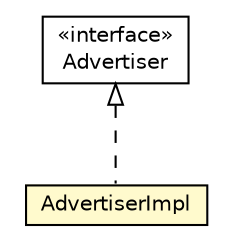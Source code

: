 #!/usr/local/bin/dot
#
# Class diagram 
# Generated by UMLGraph version R5_6-24-gf6e263 (http://www.umlgraph.org/)
#

digraph G {
	edge [fontname="Helvetica",fontsize=10,labelfontname="Helvetica",labelfontsize=10];
	node [fontname="Helvetica",fontsize=10,shape=plaintext];
	nodesep=0.25;
	ranksep=0.5;
	// ch.ethz.iks.slp.Advertiser
	c119208 [label=<<table title="ch.ethz.iks.slp.Advertiser" border="0" cellborder="1" cellspacing="0" cellpadding="2" port="p" href="../Advertiser.html">
		<tr><td><table border="0" cellspacing="0" cellpadding="1">
<tr><td align="center" balign="center"> &#171;interface&#187; </td></tr>
<tr><td align="center" balign="center"> Advertiser </td></tr>
		</table></td></tr>
		</table>>, URL="../Advertiser.html", fontname="Helvetica", fontcolor="black", fontsize=10.0];
	// ch.ethz.iks.slp.impl.AdvertiserImpl
	c119218 [label=<<table title="ch.ethz.iks.slp.impl.AdvertiserImpl" border="0" cellborder="1" cellspacing="0" cellpadding="2" port="p" bgcolor="lemonChiffon" href="./AdvertiserImpl.html">
		<tr><td><table border="0" cellspacing="0" cellpadding="1">
<tr><td align="center" balign="center"> AdvertiserImpl </td></tr>
		</table></td></tr>
		</table>>, URL="./AdvertiserImpl.html", fontname="Helvetica", fontcolor="black", fontsize=10.0];
	//ch.ethz.iks.slp.impl.AdvertiserImpl implements ch.ethz.iks.slp.Advertiser
	c119208:p -> c119218:p [dir=back,arrowtail=empty,style=dashed];
}

